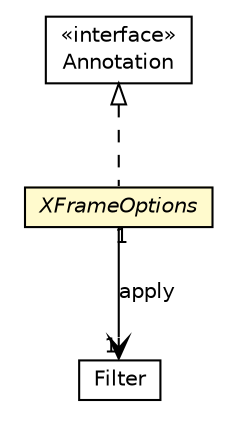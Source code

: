 #!/usr/local/bin/dot
#
# Class diagram 
# Generated by UMLGraph version R5_6-24-gf6e263 (http://www.umlgraph.org/)
#

digraph G {
	edge [fontname="Helvetica",fontsize=10,labelfontname="Helvetica",labelfontsize=10];
	node [fontname="Helvetica",fontsize=10,shape=plaintext];
	nodesep=0.25;
	ranksep=0.5;
	// io.werval.filters.XFrameOptions
	c39279 [label=<<table title="io.werval.filters.XFrameOptions" border="0" cellborder="1" cellspacing="0" cellpadding="2" port="p" bgcolor="lemonChiffon" href="./XFrameOptions.html">
		<tr><td><table border="0" cellspacing="0" cellpadding="1">
<tr><td align="center" balign="center"><font face="Helvetica-Oblique"> XFrameOptions </font></td></tr>
		</table></td></tr>
		</table>>, URL="./XFrameOptions.html", fontname="Helvetica", fontcolor="black", fontsize=10.0];
	// io.werval.filters.XFrameOptions.Filter
	c39280 [label=<<table title="io.werval.filters.XFrameOptions.Filter" border="0" cellborder="1" cellspacing="0" cellpadding="2" port="p" href="./XFrameOptions.Filter.html">
		<tr><td><table border="0" cellspacing="0" cellpadding="1">
<tr><td align="center" balign="center"> Filter </td></tr>
		</table></td></tr>
		</table>>, URL="./XFrameOptions.Filter.html", fontname="Helvetica", fontcolor="black", fontsize=10.0];
	//io.werval.filters.XFrameOptions implements java.lang.annotation.Annotation
	c39354:p -> c39279:p [dir=back,arrowtail=empty,style=dashed];
	// io.werval.filters.XFrameOptions NAVASSOC io.werval.filters.XFrameOptions.Filter
	c39279:p -> c39280:p [taillabel="1", label="apply", headlabel="1", fontname="Helvetica", fontcolor="black", fontsize=10.0, color="black", arrowhead=open];
	// java.lang.annotation.Annotation
	c39354 [label=<<table title="java.lang.annotation.Annotation" border="0" cellborder="1" cellspacing="0" cellpadding="2" port="p" href="http://docs.oracle.com/javase/8/docs/api/java/lang/annotation/Annotation.html">
		<tr><td><table border="0" cellspacing="0" cellpadding="1">
<tr><td align="center" balign="center"> &#171;interface&#187; </td></tr>
<tr><td align="center" balign="center"> Annotation </td></tr>
		</table></td></tr>
		</table>>, URL="http://docs.oracle.com/javase/8/docs/api/java/lang/annotation/Annotation.html", fontname="Helvetica", fontcolor="black", fontsize=10.0];
}

